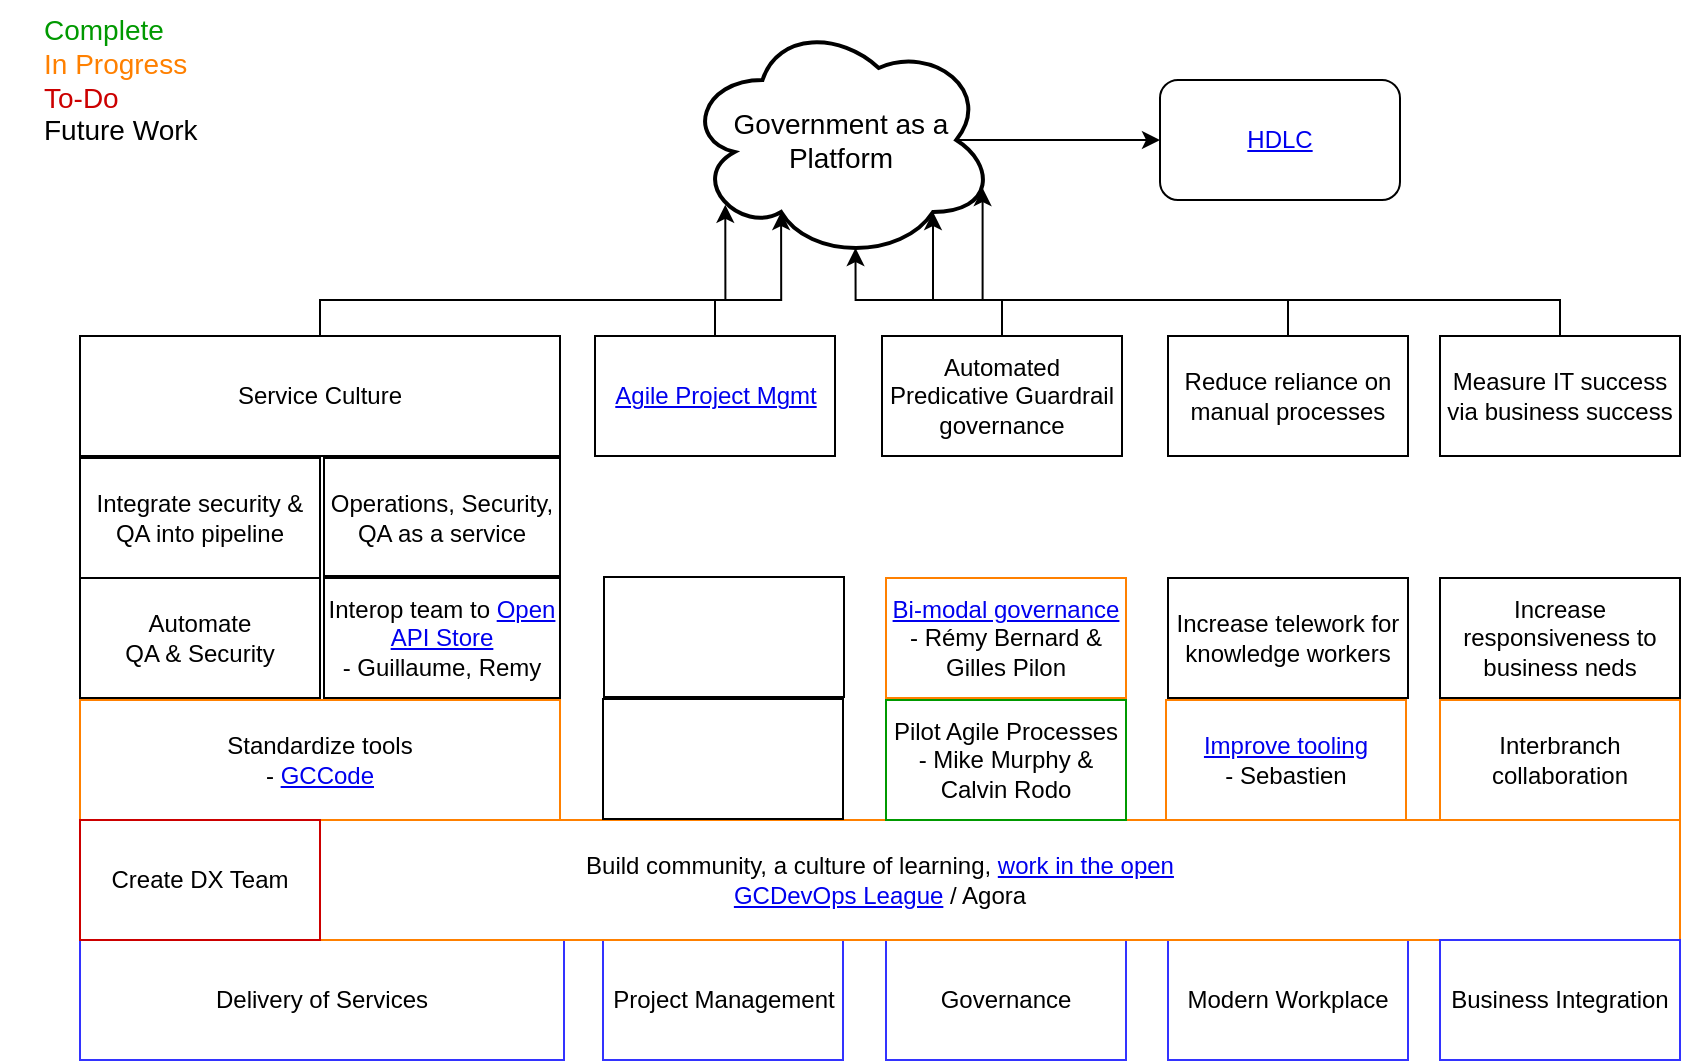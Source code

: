 <mxfile version="10.9.5" type="device"><diagram id="9CIvqc3MlwrNueGoJNhn" name="Page-1"><mxGraphModel dx="1221" dy="681" grid="1" gridSize="10" guides="1" tooltips="1" connect="1" arrows="1" fold="1" page="1" pageScale="1" pageWidth="850" pageHeight="1100" math="0" shadow="0"><root><mxCell id="0"/><mxCell id="1" parent="0"/><mxCell id="4MA0mmXBzK4tWR5CxC4D-33" style="edgeStyle=orthogonalEdgeStyle;rounded=0;orthogonalLoop=1;jettySize=auto;html=1;exitX=0.875;exitY=0.5;exitDx=0;exitDy=0;exitPerimeter=0;entryX=0;entryY=0.5;entryDx=0;entryDy=0;" edge="1" parent="1" source="4MA0mmXBzK4tWR5CxC4D-2" target="4MA0mmXBzK4tWR5CxC4D-3"><mxGeometry relative="1" as="geometry"/></mxCell><mxCell id="4MA0mmXBzK4tWR5CxC4D-2" value="Government as a Platform" style="ellipse;shape=cloud;strokeWidth=2;fontSize=14;whiteSpace=wrap;html=1;align=center;" vertex="1" parent="1"><mxGeometry x="342.5" y="20" width="155" height="120" as="geometry"/></mxCell><mxCell id="4MA0mmXBzK4tWR5CxC4D-3" value="&lt;a href=&quot;https://github.com/sara-sabr/ITStrategy/blob/master/Strategies/HumanDevelopmentLifeCycle.md&quot;&gt;HDLC&lt;/a&gt;" style="rounded=1;whiteSpace=wrap;html=1;" vertex="1" parent="1"><mxGeometry x="580" y="50" width="120" height="60" as="geometry"/></mxCell><mxCell id="4MA0mmXBzK4tWR5CxC4D-4" value="Delivery of Services" style="rounded=0;whiteSpace=wrap;html=1;strokeColor=#3333FF;" vertex="1" parent="1"><mxGeometry x="40" y="480" width="242" height="60" as="geometry"/></mxCell><mxCell id="4MA0mmXBzK4tWR5CxC4D-5" value="Project Management" style="rounded=0;whiteSpace=wrap;html=1;strokeColor=#3333FF;" vertex="1" parent="1"><mxGeometry x="301.5" y="480" width="120" height="60" as="geometry"/></mxCell><mxCell id="4MA0mmXBzK4tWR5CxC4D-6" value="Governance" style="rounded=0;whiteSpace=wrap;html=1;strokeColor=#3333FF;" vertex="1" parent="1"><mxGeometry x="443" y="480" width="120" height="60" as="geometry"/></mxCell><mxCell id="4MA0mmXBzK4tWR5CxC4D-7" value="Modern Workplace" style="rounded=0;whiteSpace=wrap;html=1;strokeColor=#3333FF;" vertex="1" parent="1"><mxGeometry x="584" y="480" width="120" height="60" as="geometry"/></mxCell><mxCell id="4MA0mmXBzK4tWR5CxC4D-9" value="&lt;div&gt;&lt;a href=&quot;https://github.com/sara-sabr/ITStrategy/blob/master/Strategies/WebServicesAccess.md#sites-that-are-blocked-and-not-blocked&quot;&gt;Improve tooling&lt;/a&gt;&lt;/div&gt;&lt;div&gt;&lt;font color=&quot;#CC0000&quot;&gt;&lt;font color=&quot;#000000&quot;&gt;- Sebastien&lt;/font&gt;&lt;br&gt;&lt;/font&gt;&lt;/div&gt;" style="rounded=0;whiteSpace=wrap;html=1;strokeColor=#FF8000;" vertex="1" parent="1"><mxGeometry x="583" y="360" width="120" height="60" as="geometry"/></mxCell><mxCell id="4MA0mmXBzK4tWR5CxC4D-11" value="&lt;div&gt;&lt;a href=&quot;https://github.com/sara-sabr/ITStrategy/blob/master/Strategies/TransitionToPartner.md#6-adopt-a-bi-modal-governance-and-delivery&quot;&gt;Bi-modal governance&lt;/a&gt;&lt;/div&gt;&lt;div&gt;- Rémy Bernard &amp;amp;&lt;/div&gt;&lt;div&gt;Gilles Pilon&lt;br&gt;&lt;/div&gt;" style="rounded=0;whiteSpace=wrap;html=1;strokeColor=#FF8000;" vertex="1" parent="1"><mxGeometry x="443" y="299" width="120" height="60" as="geometry"/></mxCell><mxCell id="4MA0mmXBzK4tWR5CxC4D-12" value="" style="shape=image;html=1;verticalAlign=top;verticalLabelPosition=bottom;labelBackgroundColor=#ffffff;imageAspect=0;aspect=fixed;image=https://cdn3.iconfinder.com/data/icons/letters-and-numbers-1/32/number_1_blue-128.png;strokeColor=#CC0000;" vertex="1" parent="1"><mxGeometry y="490" width="40" height="40" as="geometry"/></mxCell><mxCell id="4MA0mmXBzK4tWR5CxC4D-13" value="" style="shape=image;html=1;verticalAlign=top;verticalLabelPosition=bottom;labelBackgroundColor=#ffffff;imageAspect=0;aspect=fixed;image=https://cdn3.iconfinder.com/data/icons/letters-and-numbers-1/32/number_2_blue-128.png;strokeColor=#CC0000;" vertex="1" parent="1"><mxGeometry y="430" width="40" height="40" as="geometry"/></mxCell><mxCell id="4MA0mmXBzK4tWR5CxC4D-14" value="" style="shape=image;html=1;verticalAlign=top;verticalLabelPosition=bottom;labelBackgroundColor=#ffffff;imageAspect=0;aspect=fixed;image=https://cdn3.iconfinder.com/data/icons/letters-and-numbers-1/32/number_3_blue-128.png;strokeColor=#CC0000;" vertex="1" parent="1"><mxGeometry x="2" y="371" width="38" height="38" as="geometry"/></mxCell><mxCell id="4MA0mmXBzK4tWR5CxC4D-15" value="" style="shape=image;html=1;verticalAlign=top;verticalLabelPosition=bottom;labelBackgroundColor=#ffffff;imageAspect=0;aspect=fixed;image=https://cdn3.iconfinder.com/data/icons/letters-and-numbers-1/32/number_4_blue-128.png;strokeColor=#CC0000;" vertex="1" parent="1"><mxGeometry y="310" width="40" height="40" as="geometry"/></mxCell><mxCell id="4MA0mmXBzK4tWR5CxC4D-16" value="" style="shape=image;html=1;verticalAlign=top;verticalLabelPosition=bottom;labelBackgroundColor=#ffffff;imageAspect=0;aspect=fixed;image=https://cdn3.iconfinder.com/data/icons/letters-and-numbers-1/32/number_5_blue-128.png;strokeColor=#CC0000;" vertex="1" parent="1"><mxGeometry y="249" width="40" height="40" as="geometry"/></mxCell><mxCell id="4MA0mmXBzK4tWR5CxC4D-17" value="" style="shape=image;html=1;verticalAlign=top;verticalLabelPosition=bottom;labelBackgroundColor=#ffffff;imageAspect=0;aspect=fixed;image=https://cdn3.iconfinder.com/data/icons/letters-and-numbers-1/32/number_6_blue-128.png;strokeColor=#CC0000;" vertex="1" parent="1"><mxGeometry x="2" y="188" width="40" height="40" as="geometry"/></mxCell><mxCell id="4MA0mmXBzK4tWR5CxC4D-18" value="&lt;div&gt;Build community, a culture of learning, &lt;a href=&quot;https://github.com/sara-sabr/ITStrategy/blob/master/Strategies/TransitionToPartner.md#7-transition-to-working-in-the-open-by-default&quot;&gt;work in the open&lt;/a&gt;&lt;br&gt;&lt;/div&gt;&lt;div&gt;&lt;a href=&quot;https://twitter.com/search?q=%23GCDevOpsLeague&amp;amp;src=tyah&quot;&gt;GCDevOps League&lt;/a&gt; / Agora&lt;br&gt;&lt;/div&gt;" style="rounded=0;whiteSpace=wrap;html=1;strokeColor=#FF8000;" vertex="1" parent="1"><mxGeometry x="40" y="420" width="800" height="60" as="geometry"/></mxCell><mxCell id="4MA0mmXBzK4tWR5CxC4D-42" style="edgeStyle=orthogonalEdgeStyle;rounded=0;orthogonalLoop=1;jettySize=auto;html=1;exitX=0.5;exitY=0;exitDx=0;exitDy=0;entryX=0.8;entryY=0.8;entryDx=0;entryDy=0;entryPerimeter=0;" edge="1" parent="1" source="4MA0mmXBzK4tWR5CxC4D-20" target="4MA0mmXBzK4tWR5CxC4D-2"><mxGeometry relative="1" as="geometry"><Array as="points"><mxPoint x="644" y="160"/><mxPoint x="466" y="160"/></Array></mxGeometry></mxCell><mxCell id="4MA0mmXBzK4tWR5CxC4D-20" value="Reduce reliance on manual processes" style="rounded=0;whiteSpace=wrap;html=1;strokeColor=#000000;" vertex="1" parent="1"><mxGeometry x="584" y="178" width="120" height="60" as="geometry"/></mxCell><mxCell id="4MA0mmXBzK4tWR5CxC4D-21" value="&lt;div&gt;Automate &lt;br&gt;&lt;/div&gt;&lt;div&gt;QA &amp;amp; Security&lt;/div&gt;" style="rounded=0;whiteSpace=wrap;html=1;strokeColor=#000000;" vertex="1" parent="1"><mxGeometry x="40" y="299" width="120" height="60" as="geometry"/></mxCell><mxCell id="4MA0mmXBzK4tWR5CxC4D-22" value="&lt;div&gt;Standardize tools&lt;/div&gt;&lt;div&gt;- &lt;a href=&quot;https://github.com/gcdevops/strategie-devops-strategy/blob/WorkInProgress/Content/OfficalGCCodeSupport.md&quot;&gt;GCCode&lt;/a&gt;&lt;br&gt;&lt;/div&gt;" style="rounded=0;whiteSpace=wrap;html=1;strokeColor=#FF8000;" vertex="1" parent="1"><mxGeometry x="40" y="360" width="240" height="60" as="geometry"/></mxCell><mxCell id="4MA0mmXBzK4tWR5CxC4D-23" value="Integrate security &amp;amp; QA into pipeline" style="rounded=0;whiteSpace=wrap;html=1;strokeColor=#000000;" vertex="1" parent="1"><mxGeometry x="40" y="239" width="120" height="60" as="geometry"/></mxCell><mxCell id="4MA0mmXBzK4tWR5CxC4D-44" style="edgeStyle=orthogonalEdgeStyle;rounded=0;orthogonalLoop=1;jettySize=auto;html=1;exitX=0.5;exitY=0;exitDx=0;exitDy=0;entryX=0.31;entryY=0.8;entryDx=0;entryDy=0;entryPerimeter=0;" edge="1" parent="1" source="4MA0mmXBzK4tWR5CxC4D-24" target="4MA0mmXBzK4tWR5CxC4D-2"><mxGeometry relative="1" as="geometry"><Array as="points"><mxPoint x="358" y="160"/><mxPoint x="391" y="160"/></Array></mxGeometry></mxCell><mxCell id="4MA0mmXBzK4tWR5CxC4D-24" value="&lt;a href=&quot;https://github.com/sara-sabr/ITStrategy/blob/master/Strategies/TransitionToPartner.md#5-shift-to-product-management&quot;&gt;Agile Project Mgmt&lt;br&gt;&lt;/a&gt;" style="rounded=0;whiteSpace=wrap;html=1;strokeColor=#000000;" vertex="1" parent="1"><mxGeometry x="297.5" y="178" width="120" height="60" as="geometry"/></mxCell><mxCell id="4MA0mmXBzK4tWR5CxC4D-25" value="&lt;div&gt;Interop team to &lt;a href=&quot;https://api.canada.ca/en/homepage&quot;&gt;Open API Store&lt;/a&gt;&lt;/div&gt;&lt;div&gt;- Guillaume, Remy&lt;br&gt;&lt;/div&gt;" style="rounded=0;whiteSpace=wrap;html=1;strokeColor=#000000;" vertex="1" parent="1"><mxGeometry x="162" y="299" width="118" height="60" as="geometry"/></mxCell><mxCell id="4MA0mmXBzK4tWR5CxC4D-26" value="Operations, Security, QA as a service" style="rounded=0;whiteSpace=wrap;html=1;strokeColor=#000000;" vertex="1" parent="1"><mxGeometry x="162" y="239" width="118" height="59" as="geometry"/></mxCell><mxCell id="4MA0mmXBzK4tWR5CxC4D-27" value="Business Integration" style="rounded=0;whiteSpace=wrap;html=1;strokeColor=#3333FF;" vertex="1" parent="1"><mxGeometry x="720" y="480" width="120" height="60" as="geometry"/></mxCell><mxCell id="4MA0mmXBzK4tWR5CxC4D-41" style="edgeStyle=orthogonalEdgeStyle;rounded=0;orthogonalLoop=1;jettySize=auto;html=1;exitX=0.5;exitY=0;exitDx=0;exitDy=0;entryX=0.96;entryY=0.7;entryDx=0;entryDy=0;entryPerimeter=0;" edge="1" parent="1" source="4MA0mmXBzK4tWR5CxC4D-29" target="4MA0mmXBzK4tWR5CxC4D-2"><mxGeometry relative="1" as="geometry"><Array as="points"><mxPoint x="780" y="160"/><mxPoint x="491" y="160"/></Array></mxGeometry></mxCell><mxCell id="4MA0mmXBzK4tWR5CxC4D-29" value="Measure IT success via business success" style="rounded=0;whiteSpace=wrap;html=1;strokeColor=#000000;" vertex="1" parent="1"><mxGeometry x="720" y="178" width="120" height="60" as="geometry"/></mxCell><mxCell id="4MA0mmXBzK4tWR5CxC4D-30" value="&lt;div style=&quot;font-size: 14px&quot; align=&quot;left&quot;&gt;&lt;font style=&quot;font-size: 14px&quot; color=&quot;#FF8000&quot;&gt;&lt;font style=&quot;font-size: 14px&quot; color=&quot;#009900&quot;&gt;Complete&lt;/font&gt;&lt;/font&gt;&lt;/div&gt;&lt;div style=&quot;font-size: 14px&quot; align=&quot;left&quot;&gt;&lt;font style=&quot;font-size: 14px&quot; color=&quot;#FF8000&quot;&gt;In Progress&lt;/font&gt;&lt;/div&gt;&lt;div style=&quot;font-size: 14px&quot; align=&quot;left&quot;&gt;&lt;font style=&quot;font-size: 14px&quot; color=&quot;#CC0000&quot;&gt;To-Do&lt;/font&gt;&lt;font style=&quot;font-size: 14px&quot;&gt;&lt;br&gt;&lt;/font&gt;&lt;/div&gt;&lt;div style=&quot;font-size: 14px&quot; align=&quot;left&quot;&gt;&lt;font style=&quot;font-size: 14px&quot;&gt;&lt;font style=&quot;font-size: 14px&quot; color=&quot;#FF8000&quot;&gt;&lt;font style=&quot;font-size: 14px&quot; color=&quot;#009900&quot;&gt;&lt;font color=&quot;#000000&quot;&gt;Future Work&lt;/font&gt;&lt;/font&gt;&lt;/font&gt;&lt;/font&gt;&lt;/div&gt;" style="text;html=1;strokeColor=none;fillColor=none;align=left;verticalAlign=middle;whiteSpace=wrap;rounded=0;" vertex="1" parent="1"><mxGeometry x="20" y="10" width="110" height="80" as="geometry"/></mxCell><mxCell id="4MA0mmXBzK4tWR5CxC4D-45" style="edgeStyle=orthogonalEdgeStyle;rounded=0;orthogonalLoop=1;jettySize=auto;html=1;exitX=0.5;exitY=0;exitDx=0;exitDy=0;entryX=0.13;entryY=0.77;entryDx=0;entryDy=0;entryPerimeter=0;" edge="1" parent="1" source="4MA0mmXBzK4tWR5CxC4D-34" target="4MA0mmXBzK4tWR5CxC4D-2"><mxGeometry relative="1" as="geometry"><Array as="points"><mxPoint x="160" y="160"/><mxPoint x="363" y="160"/></Array></mxGeometry></mxCell><mxCell id="4MA0mmXBzK4tWR5CxC4D-34" value="&lt;div&gt;Service Culture&lt;/div&gt;" style="rounded=0;whiteSpace=wrap;html=1;strokeColor=#000000;" vertex="1" parent="1"><mxGeometry x="40" y="178" width="240" height="60" as="geometry"/></mxCell><mxCell id="4MA0mmXBzK4tWR5CxC4D-43" style="edgeStyle=orthogonalEdgeStyle;rounded=0;orthogonalLoop=1;jettySize=auto;html=1;exitX=0.5;exitY=0;exitDx=0;exitDy=0;entryX=0.55;entryY=0.95;entryDx=0;entryDy=0;entryPerimeter=0;" edge="1" parent="1" source="4MA0mmXBzK4tWR5CxC4D-35" target="4MA0mmXBzK4tWR5CxC4D-2"><mxGeometry relative="1" as="geometry"><Array as="points"><mxPoint x="501" y="160"/><mxPoint x="427" y="160"/></Array></mxGeometry></mxCell><mxCell id="4MA0mmXBzK4tWR5CxC4D-35" value="Automated Predicative Guardrail governance" style="rounded=0;whiteSpace=wrap;html=1;strokeColor=#000000;fillColor=none;" vertex="1" parent="1"><mxGeometry x="441" y="178" width="120" height="60" as="geometry"/></mxCell><mxCell id="4MA0mmXBzK4tWR5CxC4D-37" value="Interbranch collaboration" style="rounded=0;whiteSpace=wrap;html=1;strokeColor=#FF8000;fillColor=none;" vertex="1" parent="1"><mxGeometry x="720" y="360" width="120" height="60" as="geometry"/></mxCell><mxCell id="4MA0mmXBzK4tWR5CxC4D-38" value="Increase responsiveness to business neds" style="rounded=0;whiteSpace=wrap;html=1;strokeColor=#000000;fillColor=none;" vertex="1" parent="1"><mxGeometry x="720" y="299" width="120" height="60" as="geometry"/></mxCell><mxCell id="4MA0mmXBzK4tWR5CxC4D-46" value="Increase telework for knowledge workers" style="rounded=0;whiteSpace=wrap;html=1;strokeColor=#000000;fillColor=none;" vertex="1" parent="1"><mxGeometry x="584" y="299" width="120" height="60" as="geometry"/></mxCell><mxCell id="4MA0mmXBzK4tWR5CxC4D-47" value="" style="rounded=0;whiteSpace=wrap;html=1;strokeColor=#000000;fillColor=none;" vertex="1" parent="1"><mxGeometry x="301.5" y="359.5" width="120" height="60" as="geometry"/></mxCell><mxCell id="4MA0mmXBzK4tWR5CxC4D-48" value="&lt;div&gt;Pilot Agile Processes&lt;/div&gt;&lt;div&gt;- Mike Murphy &amp;amp; Calvin Rodo&lt;br&gt;&lt;/div&gt;" style="rounded=0;whiteSpace=wrap;html=1;strokeColor=#009900;fillColor=none;" vertex="1" parent="1"><mxGeometry x="443" y="360" width="120" height="60" as="geometry"/></mxCell><mxCell id="4MA0mmXBzK4tWR5CxC4D-49" value="" style="rounded=0;whiteSpace=wrap;html=1;strokeColor=#000000;fillColor=none;" vertex="1" parent="1"><mxGeometry x="302" y="298.5" width="120" height="60" as="geometry"/></mxCell><mxCell id="4MA0mmXBzK4tWR5CxC4D-8" value="Create DX Team" style="rounded=0;whiteSpace=wrap;html=1;strokeColor=#CC0000;" vertex="1" parent="1"><mxGeometry x="40" y="420" width="120" height="60" as="geometry"/></mxCell></root></mxGraphModel></diagram></mxfile>